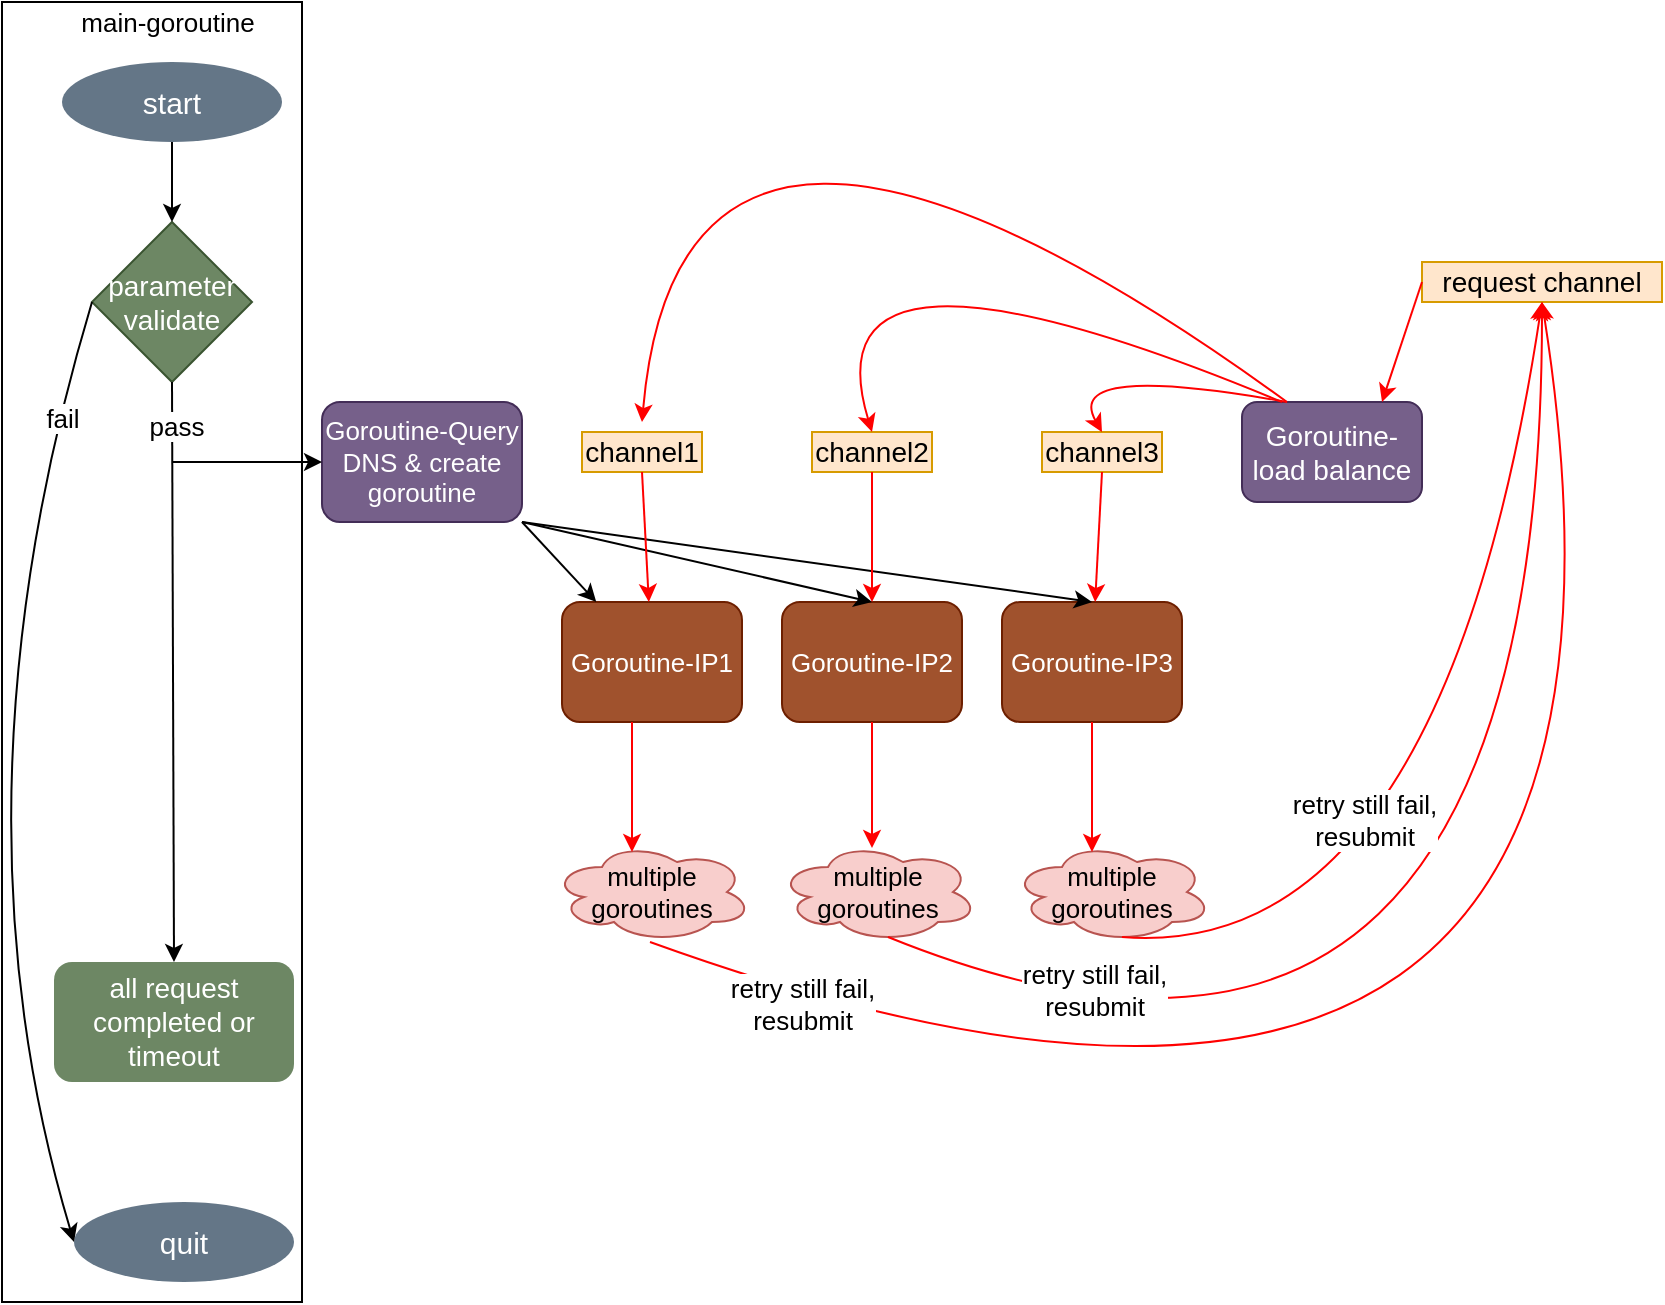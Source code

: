 <mxfile version="13.5.1" type="device"><diagram id="garTBXosNxLvIKdESPhy" name="Page-1"><mxGraphModel dx="946" dy="725" grid="1" gridSize="10" guides="1" tooltips="1" connect="1" arrows="1" fold="1" page="1" pageScale="1" pageWidth="850" pageHeight="1100" math="0" shadow="0"><root><mxCell id="0"/><mxCell id="1" parent="0"/><mxCell id="2P8raDcOrPkU-zaRWklQ-1" value="&lt;font style=&quot;font-size: 15px&quot;&gt;start&lt;/font&gt;" style="ellipse;whiteSpace=wrap;html=1;fillColor=#647687;fontColor=#ffffff;strokeColor=none;" vertex="1" parent="1"><mxGeometry x="40" y="120" width="110" height="40" as="geometry"/></mxCell><mxCell id="2P8raDcOrPkU-zaRWklQ-2" value="&lt;font style=&quot;font-size: 14px&quot;&gt;parameter validate&lt;/font&gt;" style="rhombus;whiteSpace=wrap;html=1;fillColor=#6d8764;strokeColor=#3A5431;fontColor=#ffffff;" vertex="1" parent="1"><mxGeometry x="55" y="200" width="80" height="80" as="geometry"/></mxCell><mxCell id="2P8raDcOrPkU-zaRWklQ-3" value="Goroutine-Query DNS &amp;amp; create goroutine" style="rounded=1;whiteSpace=wrap;html=1;fillColor=#76608a;strokeColor=#432D57;fontColor=#ffffff;fontSize=13;" vertex="1" parent="1"><mxGeometry x="170" y="290" width="100" height="60" as="geometry"/></mxCell><mxCell id="2P8raDcOrPkU-zaRWklQ-4" value="&lt;font style=&quot;font-size: 14px&quot;&gt;all request completed or timeout&lt;/font&gt;" style="rounded=1;whiteSpace=wrap;html=1;fillColor=#6d8764;fontColor=#ffffff;strokeColor=none;" vertex="1" parent="1"><mxGeometry x="36" y="570" width="120" height="60" as="geometry"/></mxCell><mxCell id="2P8raDcOrPkU-zaRWklQ-5" value="Goroutine-IP1" style="rounded=1;whiteSpace=wrap;html=1;fillColor=#a0522d;strokeColor=#6D1F00;fontColor=#ffffff;fontSize=13;" vertex="1" parent="1"><mxGeometry x="290" y="390" width="90" height="60" as="geometry"/></mxCell><mxCell id="2P8raDcOrPkU-zaRWklQ-6" value="&lt;font style=&quot;font-size: 13px&quot;&gt;Goroutine-IP2&lt;/font&gt;" style="rounded=1;whiteSpace=wrap;html=1;fillColor=#a0522d;strokeColor=#6D1F00;fontColor=#ffffff;" vertex="1" parent="1"><mxGeometry x="400" y="390" width="90" height="60" as="geometry"/></mxCell><mxCell id="2P8raDcOrPkU-zaRWklQ-7" value="&lt;font style=&quot;font-size: 13px&quot;&gt;Goroutine-IP3&lt;/font&gt;" style="rounded=1;whiteSpace=wrap;html=1;fillColor=#a0522d;strokeColor=#6D1F00;fontColor=#ffffff;" vertex="1" parent="1"><mxGeometry x="510" y="390" width="90" height="60" as="geometry"/></mxCell><mxCell id="2P8raDcOrPkU-zaRWklQ-8" value="request channel" style="rounded=0;whiteSpace=wrap;html=1;fillColor=#ffe6cc;strokeColor=#d79b00;fontSize=14;" vertex="1" parent="1"><mxGeometry x="720" y="220" width="120" height="20" as="geometry"/></mxCell><mxCell id="2P8raDcOrPkU-zaRWklQ-9" value="Goroutine-load balance" style="rounded=1;whiteSpace=wrap;html=1;fillColor=#76608a;strokeColor=#432D57;fontColor=#ffffff;fontSize=14;" vertex="1" parent="1"><mxGeometry x="630" y="290" width="90" height="50" as="geometry"/></mxCell><mxCell id="2P8raDcOrPkU-zaRWklQ-10" value="channel1" style="rounded=0;whiteSpace=wrap;html=1;fillColor=#ffe6cc;strokeColor=#d79b00;fontSize=14;" vertex="1" parent="1"><mxGeometry x="300" y="305" width="60" height="20" as="geometry"/></mxCell><mxCell id="2P8raDcOrPkU-zaRWklQ-13" value="channel2" style="rounded=0;whiteSpace=wrap;html=1;fillColor=#ffe6cc;strokeColor=#d79b00;fontSize=14;" vertex="1" parent="1"><mxGeometry x="415" y="305" width="60" height="20" as="geometry"/></mxCell><mxCell id="2P8raDcOrPkU-zaRWklQ-14" value="channel3" style="rounded=0;whiteSpace=wrap;html=1;fillColor=#ffe6cc;strokeColor=#d79b00;fontSize=14;" vertex="1" parent="1"><mxGeometry x="530" y="305" width="60" height="20" as="geometry"/></mxCell><mxCell id="2P8raDcOrPkU-zaRWklQ-15" value="multiple &lt;br style=&quot;font-size: 13px;&quot;&gt;goroutines" style="ellipse;shape=cloud;whiteSpace=wrap;html=1;fillColor=#f8cecc;strokeColor=#b85450;fontSize=13;" vertex="1" parent="1"><mxGeometry x="285" y="510" width="100" height="50" as="geometry"/></mxCell><mxCell id="2P8raDcOrPkU-zaRWklQ-16" value="multiple &lt;br style=&quot;font-size: 13px;&quot;&gt;goroutines" style="ellipse;shape=cloud;whiteSpace=wrap;html=1;fillColor=#f8cecc;strokeColor=#b85450;fontSize=13;" vertex="1" parent="1"><mxGeometry x="398" y="510" width="100" height="50" as="geometry"/></mxCell><mxCell id="2P8raDcOrPkU-zaRWklQ-17" value="multiple &lt;br style=&quot;font-size: 13px;&quot;&gt;goroutines" style="ellipse;shape=cloud;whiteSpace=wrap;html=1;fillColor=#f8cecc;strokeColor=#b85450;fontSize=13;" vertex="1" parent="1"><mxGeometry x="515" y="510" width="100" height="50" as="geometry"/></mxCell><mxCell id="2P8raDcOrPkU-zaRWklQ-18" value="" style="endArrow=classic;html=1;exitX=0.5;exitY=1;exitDx=0;exitDy=0;" edge="1" parent="1" source="2P8raDcOrPkU-zaRWklQ-1" target="2P8raDcOrPkU-zaRWklQ-2"><mxGeometry width="50" height="50" relative="1" as="geometry"><mxPoint x="250" y="210" as="sourcePoint"/><mxPoint x="300" y="160" as="targetPoint"/></mxGeometry></mxCell><mxCell id="2P8raDcOrPkU-zaRWklQ-19" value="" style="endArrow=classic;html=1;entryX=0;entryY=0.5;entryDx=0;entryDy=0;" edge="1" parent="1" target="2P8raDcOrPkU-zaRWklQ-3"><mxGeometry width="50" height="50" relative="1" as="geometry"><mxPoint x="95" y="320" as="sourcePoint"/><mxPoint x="140" y="440" as="targetPoint"/></mxGeometry></mxCell><mxCell id="2P8raDcOrPkU-zaRWklQ-20" value="" style="endArrow=classic;html=1;exitX=0.5;exitY=1;exitDx=0;exitDy=0;entryX=0.5;entryY=0;entryDx=0;entryDy=0;" edge="1" parent="1" source="2P8raDcOrPkU-zaRWklQ-2" target="2P8raDcOrPkU-zaRWklQ-4"><mxGeometry width="50" height="50" relative="1" as="geometry"><mxPoint x="180" y="490" as="sourcePoint"/><mxPoint x="230" y="440" as="targetPoint"/></mxGeometry></mxCell><mxCell id="2P8raDcOrPkU-zaRWklQ-23" value="pass" style="edgeLabel;html=1;align=center;verticalAlign=middle;resizable=0;points=[];fontSize=13;" vertex="1" connectable="0" parent="2P8raDcOrPkU-zaRWklQ-20"><mxGeometry x="-0.848" y="2" relative="1" as="geometry"><mxPoint as="offset"/></mxGeometry></mxCell><mxCell id="2P8raDcOrPkU-zaRWklQ-21" value="&lt;font style=&quot;font-size: 15px&quot;&gt;quit&lt;/font&gt;" style="ellipse;whiteSpace=wrap;html=1;fillColor=#647687;fontColor=#ffffff;strokeColor=none;" vertex="1" parent="1"><mxGeometry x="46" y="690" width="110" height="40" as="geometry"/></mxCell><mxCell id="2P8raDcOrPkU-zaRWklQ-22" value="" style="endArrow=classic;html=1;fontSize=13;exitX=0;exitY=0.5;exitDx=0;exitDy=0;entryX=0;entryY=0.5;entryDx=0;entryDy=0;curved=1;" edge="1" parent="1" source="2P8raDcOrPkU-zaRWklQ-2" target="2P8raDcOrPkU-zaRWklQ-21"><mxGeometry width="50" height="50" relative="1" as="geometry"><mxPoint x="40" y="430" as="sourcePoint"/><mxPoint x="90" y="380" as="targetPoint"/><Array as="points"><mxPoint x="-20" y="490"/></Array></mxGeometry></mxCell><mxCell id="2P8raDcOrPkU-zaRWklQ-24" value="fail" style="edgeLabel;html=1;align=center;verticalAlign=middle;resizable=0;points=[];fontSize=13;" vertex="1" connectable="0" parent="2P8raDcOrPkU-zaRWklQ-22"><mxGeometry x="-0.758" y="2" relative="1" as="geometry"><mxPoint as="offset"/></mxGeometry></mxCell><mxCell id="2P8raDcOrPkU-zaRWklQ-26" value="" style="endArrow=classic;html=1;fontSize=13;" edge="1" parent="1" target="2P8raDcOrPkU-zaRWklQ-5"><mxGeometry width="50" height="50" relative="1" as="geometry"><mxPoint x="270" y="350" as="sourcePoint"/><mxPoint x="220" y="470" as="targetPoint"/></mxGeometry></mxCell><mxCell id="2P8raDcOrPkU-zaRWklQ-27" value="" style="endArrow=classic;html=1;fontSize=13;entryX=0.5;entryY=0;entryDx=0;entryDy=0;" edge="1" parent="1" target="2P8raDcOrPkU-zaRWklQ-6"><mxGeometry width="50" height="50" relative="1" as="geometry"><mxPoint x="270" y="350" as="sourcePoint"/><mxPoint x="220" y="430" as="targetPoint"/></mxGeometry></mxCell><mxCell id="2P8raDcOrPkU-zaRWklQ-28" value="" style="endArrow=classic;html=1;fontSize=13;exitX=1;exitY=1;exitDx=0;exitDy=0;entryX=0.5;entryY=0;entryDx=0;entryDy=0;" edge="1" parent="1" source="2P8raDcOrPkU-zaRWklQ-3" target="2P8raDcOrPkU-zaRWklQ-7"><mxGeometry width="50" height="50" relative="1" as="geometry"><mxPoint x="160" y="510" as="sourcePoint"/><mxPoint x="210" y="460" as="targetPoint"/></mxGeometry></mxCell><mxCell id="2P8raDcOrPkU-zaRWklQ-29" value="" style="endArrow=classic;html=1;fontSize=13;exitX=0.25;exitY=0;exitDx=0;exitDy=0;curved=1;strokeColor=#FF0000;" edge="1" parent="1" source="2P8raDcOrPkU-zaRWklQ-9"><mxGeometry width="50" height="50" relative="1" as="geometry"><mxPoint x="160" y="470" as="sourcePoint"/><mxPoint x="330" y="300" as="targetPoint"/><Array as="points"><mxPoint x="350" y="70"/></Array></mxGeometry></mxCell><mxCell id="2P8raDcOrPkU-zaRWklQ-30" value="" style="endArrow=classic;html=1;strokeColor=#FF0000;fontSize=13;entryX=0.5;entryY=0;entryDx=0;entryDy=0;curved=1;" edge="1" parent="1" target="2P8raDcOrPkU-zaRWklQ-13"><mxGeometry width="50" height="50" relative="1" as="geometry"><mxPoint x="650" y="290" as="sourcePoint"/><mxPoint x="710" y="430" as="targetPoint"/><Array as="points"><mxPoint x="410" y="190"/></Array></mxGeometry></mxCell><mxCell id="2P8raDcOrPkU-zaRWklQ-31" value="" style="endArrow=classic;html=1;strokeColor=#FF0000;fontSize=13;exitX=0.25;exitY=0;exitDx=0;exitDy=0;entryX=0.5;entryY=0;entryDx=0;entryDy=0;curved=1;" edge="1" parent="1" source="2P8raDcOrPkU-zaRWklQ-9" target="2P8raDcOrPkU-zaRWklQ-14"><mxGeometry width="50" height="50" relative="1" as="geometry"><mxPoint x="730" y="490" as="sourcePoint"/><mxPoint x="780" y="440" as="targetPoint"/><Array as="points"><mxPoint x="540" y="270"/></Array></mxGeometry></mxCell><mxCell id="2P8raDcOrPkU-zaRWklQ-32" value="" style="endArrow=classic;html=1;strokeColor=#FF0000;fontSize=13;exitX=0.5;exitY=1;exitDx=0;exitDy=0;" edge="1" parent="1" source="2P8raDcOrPkU-zaRWklQ-10" target="2P8raDcOrPkU-zaRWklQ-5"><mxGeometry width="50" height="50" relative="1" as="geometry"><mxPoint x="740" y="550" as="sourcePoint"/><mxPoint x="790" y="500" as="targetPoint"/></mxGeometry></mxCell><mxCell id="2P8raDcOrPkU-zaRWklQ-33" value="" style="endArrow=classic;html=1;strokeColor=#FF0000;fontSize=13;exitX=0.5;exitY=1;exitDx=0;exitDy=0;" edge="1" parent="1" source="2P8raDcOrPkU-zaRWklQ-13" target="2P8raDcOrPkU-zaRWklQ-6"><mxGeometry width="50" height="50" relative="1" as="geometry"><mxPoint x="770" y="490" as="sourcePoint"/><mxPoint x="820" y="440" as="targetPoint"/></mxGeometry></mxCell><mxCell id="2P8raDcOrPkU-zaRWklQ-34" value="" style="endArrow=classic;html=1;strokeColor=#FF0000;fontSize=13;exitX=0.5;exitY=1;exitDx=0;exitDy=0;" edge="1" parent="1" source="2P8raDcOrPkU-zaRWklQ-14" target="2P8raDcOrPkU-zaRWklQ-7"><mxGeometry width="50" height="50" relative="1" as="geometry"><mxPoint x="680" y="550" as="sourcePoint"/><mxPoint x="730" y="500" as="targetPoint"/></mxGeometry></mxCell><mxCell id="2P8raDcOrPkU-zaRWklQ-35" value="" style="endArrow=classic;html=1;strokeColor=#FF0000;fontSize=13;entryX=0.4;entryY=0.1;entryDx=0;entryDy=0;entryPerimeter=0;" edge="1" parent="1" target="2P8raDcOrPkU-zaRWklQ-15"><mxGeometry width="50" height="50" relative="1" as="geometry"><mxPoint x="325" y="450" as="sourcePoint"/><mxPoint x="313" y="515" as="targetPoint"/></mxGeometry></mxCell><mxCell id="2P8raDcOrPkU-zaRWklQ-37" value="" style="endArrow=classic;html=1;strokeColor=#FF0000;fontSize=13;exitX=0.5;exitY=1;exitDx=0;exitDy=0;entryX=0.47;entryY=0.06;entryDx=0;entryDy=0;entryPerimeter=0;" edge="1" parent="1" source="2P8raDcOrPkU-zaRWklQ-6" target="2P8raDcOrPkU-zaRWklQ-16"><mxGeometry width="50" height="50" relative="1" as="geometry"><mxPoint x="520" y="670" as="sourcePoint"/><mxPoint x="570" y="620" as="targetPoint"/></mxGeometry></mxCell><mxCell id="2P8raDcOrPkU-zaRWklQ-38" value="" style="endArrow=classic;html=1;strokeColor=#FF0000;fontSize=13;exitX=0.5;exitY=1;exitDx=0;exitDy=0;entryX=0.4;entryY=0.1;entryDx=0;entryDy=0;entryPerimeter=0;" edge="1" parent="1" source="2P8raDcOrPkU-zaRWklQ-7" target="2P8raDcOrPkU-zaRWklQ-17"><mxGeometry width="50" height="50" relative="1" as="geometry"><mxPoint x="570" y="660" as="sourcePoint"/><mxPoint x="620" y="610" as="targetPoint"/></mxGeometry></mxCell><mxCell id="2P8raDcOrPkU-zaRWklQ-39" value="" style="endArrow=classic;html=1;strokeColor=#FF0000;fontSize=13;exitX=0.49;exitY=1;exitDx=0;exitDy=0;exitPerimeter=0;curved=1;entryX=0.5;entryY=1;entryDx=0;entryDy=0;" edge="1" parent="1" source="2P8raDcOrPkU-zaRWklQ-15" target="2P8raDcOrPkU-zaRWklQ-8"><mxGeometry width="50" height="50" relative="1" as="geometry"><mxPoint x="500" y="720" as="sourcePoint"/><mxPoint x="690" y="610" as="targetPoint"/><Array as="points"><mxPoint x="860" y="750"/></Array></mxGeometry></mxCell><mxCell id="2P8raDcOrPkU-zaRWklQ-42" value="retry still fail, &lt;br&gt;resubmit" style="edgeLabel;html=1;align=center;verticalAlign=middle;resizable=0;points=[];fontSize=13;" vertex="1" connectable="0" parent="2P8raDcOrPkU-zaRWklQ-39"><mxGeometry x="-0.774" y="11" relative="1" as="geometry"><mxPoint x="-42.48" as="offset"/></mxGeometry></mxCell><mxCell id="2P8raDcOrPkU-zaRWklQ-40" value="" style="endArrow=classic;html=1;strokeColor=#FF0000;fontSize=13;exitX=0.55;exitY=0.95;exitDx=0;exitDy=0;exitPerimeter=0;curved=1;entryX=0.5;entryY=1;entryDx=0;entryDy=0;" edge="1" parent="1" source="2P8raDcOrPkU-zaRWklQ-16" target="2P8raDcOrPkU-zaRWklQ-8"><mxGeometry width="50" height="50" relative="1" as="geometry"><mxPoint x="540" y="780" as="sourcePoint"/><mxPoint x="590" y="730" as="targetPoint"/><Array as="points"><mxPoint x="780" y="690"/></Array></mxGeometry></mxCell><mxCell id="2P8raDcOrPkU-zaRWklQ-43" value="retry still fail, &lt;br&gt;resubmit" style="edgeLabel;html=1;align=center;verticalAlign=middle;resizable=0;points=[];fontSize=13;" vertex="1" connectable="0" parent="2P8raDcOrPkU-zaRWklQ-40"><mxGeometry x="-0.737" y="14" relative="1" as="geometry"><mxPoint as="offset"/></mxGeometry></mxCell><mxCell id="2P8raDcOrPkU-zaRWklQ-41" value="" style="endArrow=classic;html=1;strokeColor=#FF0000;fontSize=13;curved=1;exitX=0.55;exitY=0.95;exitDx=0;exitDy=0;exitPerimeter=0;entryX=0.5;entryY=1;entryDx=0;entryDy=0;" edge="1" parent="1" source="2P8raDcOrPkU-zaRWklQ-17" target="2P8raDcOrPkU-zaRWklQ-8"><mxGeometry width="50" height="50" relative="1" as="geometry"><mxPoint x="630" y="750" as="sourcePoint"/><mxPoint x="680" y="700" as="targetPoint"/><Array as="points"><mxPoint x="730" y="570"/></Array></mxGeometry></mxCell><mxCell id="2P8raDcOrPkU-zaRWklQ-44" value="retry still fail, &lt;br&gt;resubmit" style="edgeLabel;html=1;align=center;verticalAlign=middle;resizable=0;points=[];fontSize=13;" vertex="1" connectable="0" parent="2P8raDcOrPkU-zaRWklQ-41"><mxGeometry x="-0.53" y="68" relative="1" as="geometry"><mxPoint as="offset"/></mxGeometry></mxCell><mxCell id="2P8raDcOrPkU-zaRWklQ-45" value="main-goroutine" style="text;html=1;strokeColor=none;fillColor=none;align=center;verticalAlign=middle;whiteSpace=wrap;rounded=0;fontSize=13;" vertex="1" parent="1"><mxGeometry x="46" y="90" width="94" height="20" as="geometry"/></mxCell><mxCell id="2P8raDcOrPkU-zaRWklQ-49" value="" style="rounded=0;whiteSpace=wrap;html=1;fontSize=13;fillColor=none;" vertex="1" parent="1"><mxGeometry x="10" y="90" width="150" height="650" as="geometry"/></mxCell><mxCell id="2P8raDcOrPkU-zaRWklQ-50" value="" style="endArrow=classic;html=1;strokeColor=#FF0000;fontSize=13;exitX=0;exitY=0.5;exitDx=0;exitDy=0;" edge="1" parent="1" source="2P8raDcOrPkU-zaRWklQ-8"><mxGeometry width="50" height="50" relative="1" as="geometry"><mxPoint x="700" y="710" as="sourcePoint"/><mxPoint x="700" y="290" as="targetPoint"/></mxGeometry></mxCell></root></mxGraphModel></diagram></mxfile>